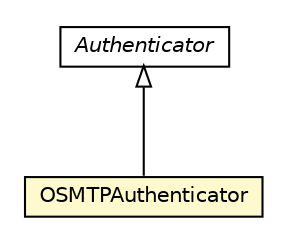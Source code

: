 #!/usr/local/bin/dot
#
# Class diagram 
# Generated by UMLGraph version R5_6-24-gf6e263 (http://www.umlgraph.org/)
#

digraph G {
	edge [fontname="Helvetica",fontsize=10,labelfontname="Helvetica",labelfontsize=10];
	node [fontname="Helvetica",fontsize=10,shape=plaintext];
	nodesep=0.25;
	ranksep=0.5;
	// com.orientechnologies.orient.server.plugin.mail.OSMTPAuthenticator
	c3261208 [label=<<table title="com.orientechnologies.orient.server.plugin.mail.OSMTPAuthenticator" border="0" cellborder="1" cellspacing="0" cellpadding="2" port="p" bgcolor="lemonChiffon" href="./OSMTPAuthenticator.html">
		<tr><td><table border="0" cellspacing="0" cellpadding="1">
<tr><td align="center" balign="center"> OSMTPAuthenticator </td></tr>
		</table></td></tr>
		</table>>, URL="./OSMTPAuthenticator.html", fontname="Helvetica", fontcolor="black", fontsize=10.0];
	//com.orientechnologies.orient.server.plugin.mail.OSMTPAuthenticator extends javax.mail.Authenticator
	c3261668:p -> c3261208:p [dir=back,arrowtail=empty];
	// javax.mail.Authenticator
	c3261668 [label=<<table title="javax.mail.Authenticator" border="0" cellborder="1" cellspacing="0" cellpadding="2" port="p" href="http://java.sun.com/j2se/1.4.2/docs/api/javax/mail/Authenticator.html">
		<tr><td><table border="0" cellspacing="0" cellpadding="1">
<tr><td align="center" balign="center"><font face="Helvetica-Oblique"> Authenticator </font></td></tr>
		</table></td></tr>
		</table>>, URL="http://java.sun.com/j2se/1.4.2/docs/api/javax/mail/Authenticator.html", fontname="Helvetica", fontcolor="black", fontsize=10.0];
}

